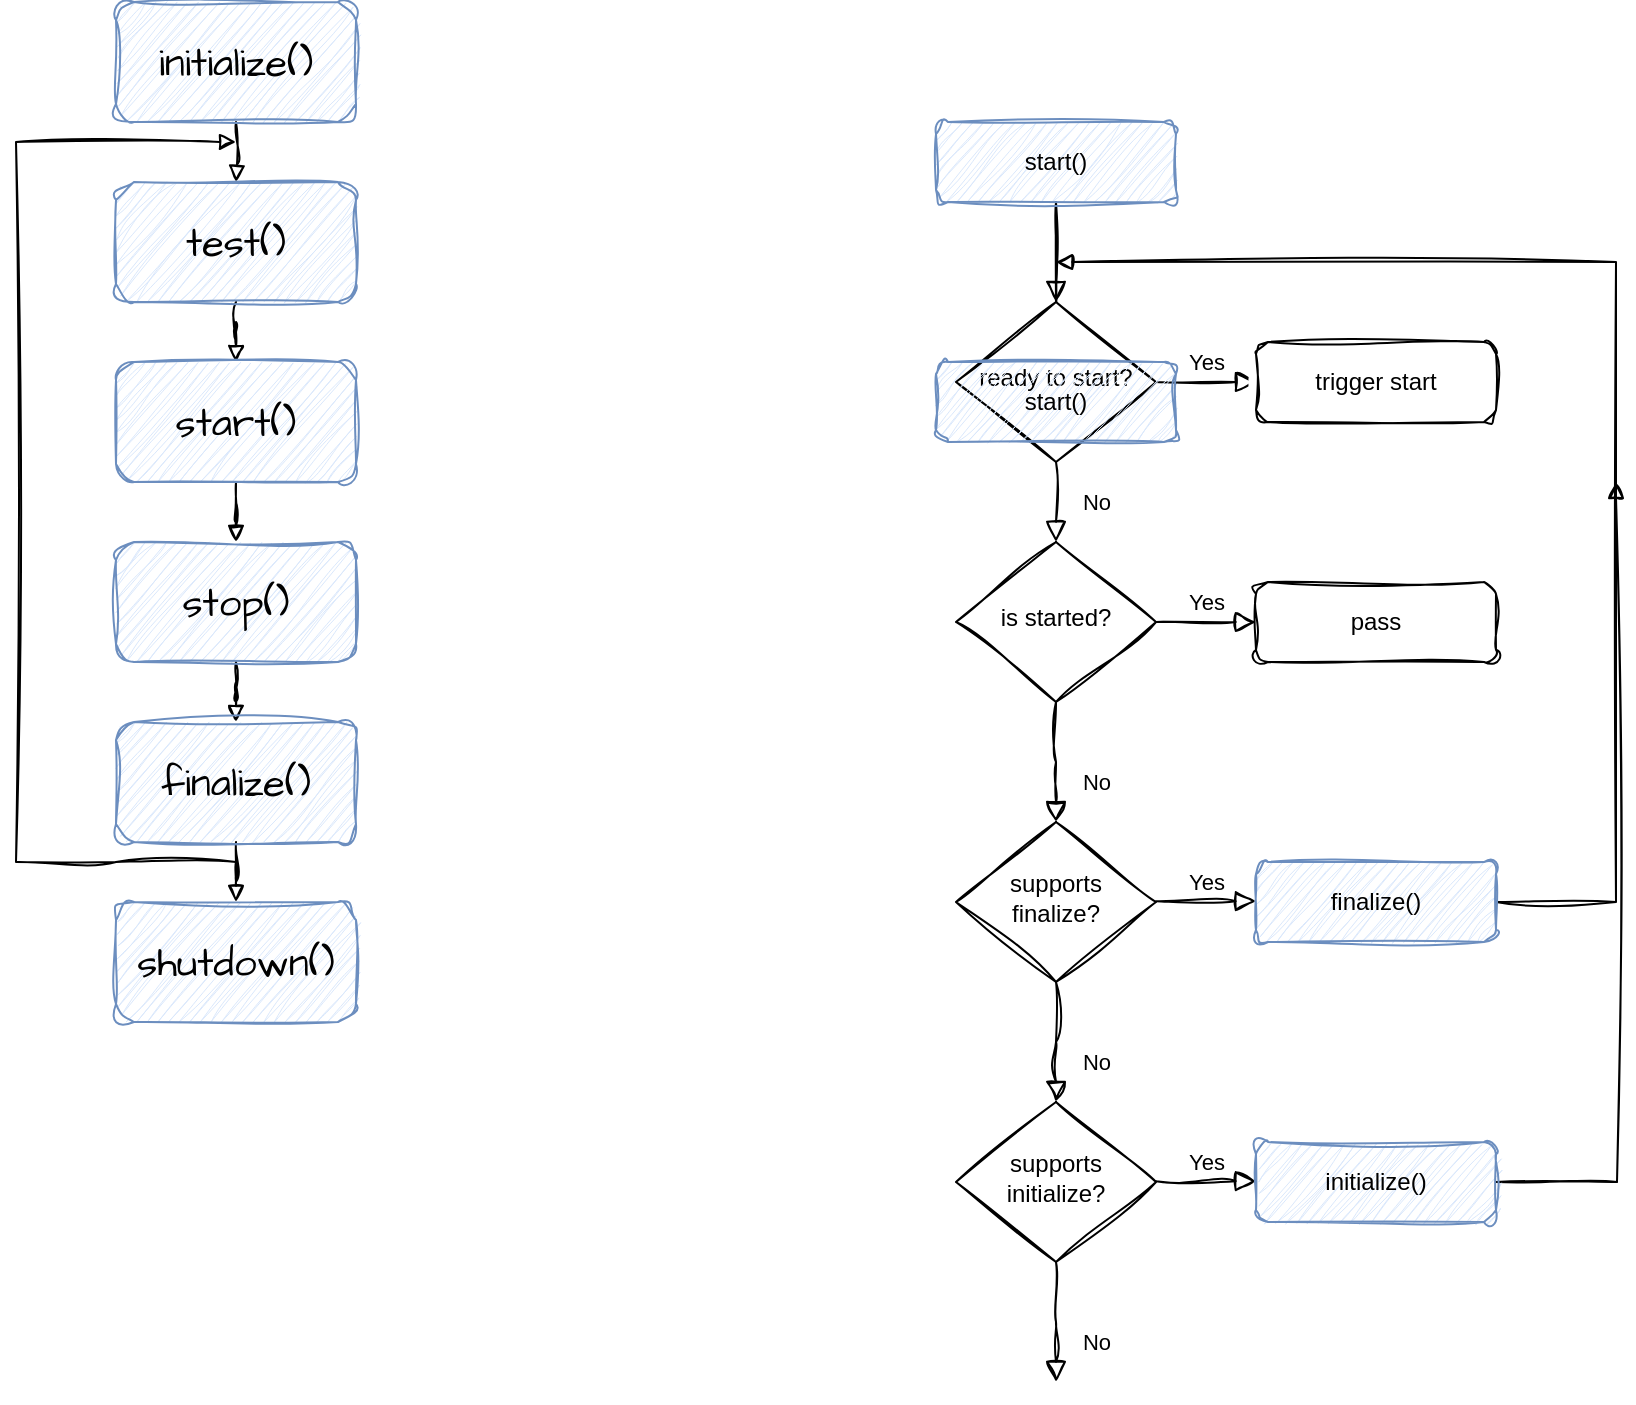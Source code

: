 <mxfile version="20.8.3" type="github"><diagram id="C5RBs43oDa-KdzZeNtuy" name="Page-1"><mxGraphModel dx="1635" dy="532" grid="1" gridSize="10" guides="1" tooltips="1" connect="1" arrows="1" fold="1" page="1" pageScale="1" pageWidth="827" pageHeight="1169" math="0" shadow="0"><root><mxCell id="WIyWlLk6GJQsqaUBKTNV-0"/><mxCell id="WIyWlLk6GJQsqaUBKTNV-1" parent="WIyWlLk6GJQsqaUBKTNV-0"/><mxCell id="WIyWlLk6GJQsqaUBKTNV-2" value="" style="rounded=0;html=1;jettySize=auto;orthogonalLoop=1;fontSize=11;endArrow=block;endFill=0;endSize=8;strokeWidth=1;shadow=0;labelBackgroundColor=none;edgeStyle=orthogonalEdgeStyle;sketch=1;curveFitting=1;jiggle=2;" parent="WIyWlLk6GJQsqaUBKTNV-1" source="WIyWlLk6GJQsqaUBKTNV-3" target="WIyWlLk6GJQsqaUBKTNV-6" edge="1"><mxGeometry relative="1" as="geometry"/></mxCell><mxCell id="BoQXwbfBS9L9kWEtGeXQ-29" value="" style="edgeStyle=orthogonalEdgeStyle;rounded=0;sketch=1;hachureGap=4;jiggle=2;curveFitting=1;orthogonalLoop=1;jettySize=auto;html=1;fontFamily=Architects Daughter;fontSource=https%3A%2F%2Ffonts.googleapis.com%2Fcss%3Ffamily%3DArchitects%2BDaughter;fontSize=16;endArrow=block;endFill=0;" edge="1" parent="WIyWlLk6GJQsqaUBKTNV-1" source="WIyWlLk6GJQsqaUBKTNV-3" target="BoQXwbfBS9L9kWEtGeXQ-28"><mxGeometry relative="1" as="geometry"/></mxCell><mxCell id="WIyWlLk6GJQsqaUBKTNV-3" value="start()" style="rounded=1;whiteSpace=wrap;html=1;fontSize=12;glass=0;strokeWidth=1;shadow=0;sketch=1;curveFitting=1;jiggle=2;fillColor=#dae8fc;strokeColor=#6c8ebf;" parent="WIyWlLk6GJQsqaUBKTNV-1" vertex="1"><mxGeometry x="350" y="90" width="120" height="40" as="geometry"/></mxCell><mxCell id="WIyWlLk6GJQsqaUBKTNV-4" value="No" style="rounded=0;html=1;jettySize=auto;orthogonalLoop=1;fontSize=11;endArrow=block;endFill=0;endSize=8;strokeWidth=1;shadow=0;labelBackgroundColor=none;edgeStyle=orthogonalEdgeStyle;sketch=1;curveFitting=1;jiggle=2;" parent="WIyWlLk6GJQsqaUBKTNV-1" source="WIyWlLk6GJQsqaUBKTNV-6" target="WIyWlLk6GJQsqaUBKTNV-10" edge="1"><mxGeometry y="20" relative="1" as="geometry"><mxPoint as="offset"/></mxGeometry></mxCell><mxCell id="WIyWlLk6GJQsqaUBKTNV-5" value="Yes" style="edgeStyle=orthogonalEdgeStyle;rounded=0;html=1;jettySize=auto;orthogonalLoop=1;fontSize=11;endArrow=block;endFill=0;endSize=8;strokeWidth=1;shadow=0;labelBackgroundColor=none;sketch=1;curveFitting=1;jiggle=2;" parent="WIyWlLk6GJQsqaUBKTNV-1" source="WIyWlLk6GJQsqaUBKTNV-6" target="WIyWlLk6GJQsqaUBKTNV-7" edge="1"><mxGeometry y="10" relative="1" as="geometry"><mxPoint as="offset"/></mxGeometry></mxCell><mxCell id="WIyWlLk6GJQsqaUBKTNV-6" value="ready to start?" style="rhombus;whiteSpace=wrap;html=1;shadow=0;fontFamily=Helvetica;fontSize=12;align=center;strokeWidth=1;spacing=6;spacingTop=-4;sketch=1;curveFitting=1;jiggle=2;" parent="WIyWlLk6GJQsqaUBKTNV-1" vertex="1"><mxGeometry x="360" y="180" width="100" height="80" as="geometry"/></mxCell><mxCell id="WIyWlLk6GJQsqaUBKTNV-7" value="trigger start" style="rounded=1;whiteSpace=wrap;html=1;fontSize=12;glass=0;strokeWidth=1;shadow=0;sketch=1;curveFitting=1;jiggle=2;" parent="WIyWlLk6GJQsqaUBKTNV-1" vertex="1"><mxGeometry x="510" y="200" width="120" height="40" as="geometry"/></mxCell><mxCell id="WIyWlLk6GJQsqaUBKTNV-8" value="No" style="rounded=0;html=1;jettySize=auto;orthogonalLoop=1;fontSize=11;endArrow=block;endFill=0;endSize=8;strokeWidth=1;shadow=0;labelBackgroundColor=none;edgeStyle=orthogonalEdgeStyle;sketch=1;curveFitting=1;jiggle=2;" parent="WIyWlLk6GJQsqaUBKTNV-1" source="WIyWlLk6GJQsqaUBKTNV-10" edge="1"><mxGeometry x="0.333" y="20" relative="1" as="geometry"><mxPoint as="offset"/><mxPoint x="410" y="440" as="targetPoint"/></mxGeometry></mxCell><mxCell id="WIyWlLk6GJQsqaUBKTNV-9" value="Yes" style="edgeStyle=orthogonalEdgeStyle;rounded=0;html=1;jettySize=auto;orthogonalLoop=1;fontSize=11;endArrow=block;endFill=0;endSize=8;strokeWidth=1;shadow=0;labelBackgroundColor=none;sketch=1;curveFitting=1;jiggle=2;" parent="WIyWlLk6GJQsqaUBKTNV-1" source="WIyWlLk6GJQsqaUBKTNV-10" target="WIyWlLk6GJQsqaUBKTNV-12" edge="1"><mxGeometry y="10" relative="1" as="geometry"><mxPoint as="offset"/></mxGeometry></mxCell><mxCell id="WIyWlLk6GJQsqaUBKTNV-10" value="is started?" style="rhombus;whiteSpace=wrap;html=1;shadow=0;fontFamily=Helvetica;fontSize=12;align=center;strokeWidth=1;spacing=6;spacingTop=-4;sketch=1;curveFitting=1;jiggle=2;" parent="WIyWlLk6GJQsqaUBKTNV-1" vertex="1"><mxGeometry x="360" y="300" width="100" height="80" as="geometry"/></mxCell><mxCell id="WIyWlLk6GJQsqaUBKTNV-12" value="pass" style="rounded=1;whiteSpace=wrap;html=1;fontSize=12;glass=0;strokeWidth=1;shadow=0;sketch=1;curveFitting=1;jiggle=2;" parent="WIyWlLk6GJQsqaUBKTNV-1" vertex="1"><mxGeometry x="510" y="320" width="120" height="40" as="geometry"/></mxCell><mxCell id="BoQXwbfBS9L9kWEtGeXQ-13" value="No" style="rounded=0;html=1;jettySize=auto;orthogonalLoop=1;fontSize=11;endArrow=block;endFill=0;endSize=8;strokeWidth=1;shadow=0;labelBackgroundColor=none;edgeStyle=orthogonalEdgeStyle;sketch=1;curveFitting=1;jiggle=2;" edge="1" parent="WIyWlLk6GJQsqaUBKTNV-1" source="BoQXwbfBS9L9kWEtGeXQ-14"><mxGeometry x="0.333" y="20" relative="1" as="geometry"><mxPoint as="offset"/><mxPoint x="410" y="580" as="targetPoint"/></mxGeometry></mxCell><mxCell id="BoQXwbfBS9L9kWEtGeXQ-14" value="supports finalize?" style="rhombus;whiteSpace=wrap;html=1;shadow=0;fontFamily=Helvetica;fontSize=12;align=center;strokeWidth=1;spacing=6;spacingTop=-4;sketch=1;curveFitting=1;jiggle=2;" vertex="1" parent="WIyWlLk6GJQsqaUBKTNV-1"><mxGeometry x="360" y="440" width="100" height="80" as="geometry"/></mxCell><mxCell id="BoQXwbfBS9L9kWEtGeXQ-17" value="Yes" style="edgeStyle=orthogonalEdgeStyle;rounded=0;html=1;jettySize=auto;orthogonalLoop=1;fontSize=11;endArrow=block;endFill=0;endSize=8;strokeWidth=1;shadow=0;labelBackgroundColor=none;sketch=1;curveFitting=1;jiggle=2;" edge="1" parent="WIyWlLk6GJQsqaUBKTNV-1"><mxGeometry y="10" relative="1" as="geometry"><mxPoint as="offset"/><mxPoint x="460" y="479.57" as="sourcePoint"/><mxPoint x="510" y="479.57" as="targetPoint"/></mxGeometry></mxCell><mxCell id="BoQXwbfBS9L9kWEtGeXQ-19" style="edgeStyle=orthogonalEdgeStyle;rounded=0;sketch=1;hachureGap=4;jiggle=2;curveFitting=1;orthogonalLoop=1;jettySize=auto;html=1;fontFamily=Architects Daughter;fontSource=https%3A%2F%2Ffonts.googleapis.com%2Fcss%3Ffamily%3DArchitects%2BDaughter;fontSize=16;endArrow=block;endFill=0;" edge="1" parent="WIyWlLk6GJQsqaUBKTNV-1" source="BoQXwbfBS9L9kWEtGeXQ-18"><mxGeometry relative="1" as="geometry"><mxPoint x="410" y="160" as="targetPoint"/><Array as="points"><mxPoint x="690" y="480"/><mxPoint x="690" y="480"/><mxPoint x="690" y="160"/></Array></mxGeometry></mxCell><mxCell id="BoQXwbfBS9L9kWEtGeXQ-18" value="finalize()" style="rounded=1;whiteSpace=wrap;html=1;fontSize=12;glass=0;strokeWidth=1;shadow=0;sketch=1;curveFitting=1;jiggle=2;fillColor=#dae8fc;strokeColor=#6c8ebf;" vertex="1" parent="WIyWlLk6GJQsqaUBKTNV-1"><mxGeometry x="510" y="460" width="120" height="40" as="geometry"/></mxCell><mxCell id="BoQXwbfBS9L9kWEtGeXQ-23" value="supports initialize?" style="rhombus;whiteSpace=wrap;html=1;shadow=0;fontFamily=Helvetica;fontSize=12;align=center;strokeWidth=1;spacing=6;spacingTop=-4;sketch=1;curveFitting=1;jiggle=2;" vertex="1" parent="WIyWlLk6GJQsqaUBKTNV-1"><mxGeometry x="360" y="580" width="100" height="80" as="geometry"/></mxCell><mxCell id="BoQXwbfBS9L9kWEtGeXQ-24" value="No" style="rounded=0;html=1;jettySize=auto;orthogonalLoop=1;fontSize=11;endArrow=block;endFill=0;endSize=8;strokeWidth=1;shadow=0;labelBackgroundColor=none;edgeStyle=orthogonalEdgeStyle;sketch=1;curveFitting=1;jiggle=2;" edge="1" source="BoQXwbfBS9L9kWEtGeXQ-23" parent="WIyWlLk6GJQsqaUBKTNV-1"><mxGeometry x="0.333" y="20" relative="1" as="geometry"><mxPoint as="offset"/><mxPoint x="410" y="720" as="targetPoint"/></mxGeometry></mxCell><mxCell id="BoQXwbfBS9L9kWEtGeXQ-25" value="Yes" style="edgeStyle=orthogonalEdgeStyle;rounded=0;html=1;jettySize=auto;orthogonalLoop=1;fontSize=11;endArrow=block;endFill=0;endSize=8;strokeWidth=1;shadow=0;labelBackgroundColor=none;sketch=1;curveFitting=1;jiggle=2;" edge="1" parent="WIyWlLk6GJQsqaUBKTNV-1"><mxGeometry y="10" relative="1" as="geometry"><mxPoint as="offset"/><mxPoint x="460" y="619.57" as="sourcePoint"/><mxPoint x="510" y="619.57" as="targetPoint"/></mxGeometry></mxCell><mxCell id="BoQXwbfBS9L9kWEtGeXQ-27" style="edgeStyle=orthogonalEdgeStyle;rounded=0;sketch=1;hachureGap=4;jiggle=2;curveFitting=1;orthogonalLoop=1;jettySize=auto;html=1;fontFamily=Architects Daughter;fontSource=https%3A%2F%2Ffonts.googleapis.com%2Fcss%3Ffamily%3DArchitects%2BDaughter;fontSize=16;endArrow=block;endFill=0;" edge="1" parent="WIyWlLk6GJQsqaUBKTNV-1" source="BoQXwbfBS9L9kWEtGeXQ-26"><mxGeometry relative="1" as="geometry"><mxPoint x="690" y="270" as="targetPoint"/></mxGeometry></mxCell><mxCell id="BoQXwbfBS9L9kWEtGeXQ-26" value="initialize()" style="rounded=1;whiteSpace=wrap;html=1;fontSize=12;glass=0;strokeWidth=1;shadow=0;sketch=1;curveFitting=1;jiggle=2;fillColor=#dae8fc;strokeColor=#6c8ebf;" vertex="1" parent="WIyWlLk6GJQsqaUBKTNV-1"><mxGeometry x="510" y="600" width="120" height="40" as="geometry"/></mxCell><mxCell id="BoQXwbfBS9L9kWEtGeXQ-28" value="start()" style="rounded=1;whiteSpace=wrap;html=1;fontSize=12;glass=0;strokeWidth=1;shadow=0;sketch=1;curveFitting=1;jiggle=2;fillColor=#dae8fc;strokeColor=#6c8ebf;" vertex="1" parent="WIyWlLk6GJQsqaUBKTNV-1"><mxGeometry x="350" y="210" width="120" height="40" as="geometry"/></mxCell><mxCell id="BoQXwbfBS9L9kWEtGeXQ-33" value="" style="edgeStyle=orthogonalEdgeStyle;rounded=0;sketch=1;hachureGap=4;jiggle=2;curveFitting=1;orthogonalLoop=1;jettySize=auto;html=1;fontFamily=Architects Daughter;fontSource=https%3A%2F%2Ffonts.googleapis.com%2Fcss%3Ffamily%3DArchitects%2BDaughter;fontSize=16;endArrow=block;endFill=0;" edge="1" parent="WIyWlLk6GJQsqaUBKTNV-1" target="BoQXwbfBS9L9kWEtGeXQ-32"><mxGeometry relative="1" as="geometry"><mxPoint y="90" as="sourcePoint"/></mxGeometry></mxCell><mxCell id="BoQXwbfBS9L9kWEtGeXQ-37" value="" style="edgeStyle=orthogonalEdgeStyle;rounded=0;sketch=1;hachureGap=4;jiggle=2;curveFitting=1;orthogonalLoop=1;jettySize=auto;html=1;fontFamily=Architects Daughter;fontSource=https%3A%2F%2Ffonts.googleapis.com%2Fcss%3Ffamily%3DArchitects%2BDaughter;fontSize=16;endArrow=block;endFill=0;" edge="1" parent="WIyWlLk6GJQsqaUBKTNV-1" source="BoQXwbfBS9L9kWEtGeXQ-32" target="BoQXwbfBS9L9kWEtGeXQ-36"><mxGeometry relative="1" as="geometry"/></mxCell><mxCell id="BoQXwbfBS9L9kWEtGeXQ-32" value="test()" style="whiteSpace=wrap;html=1;fillColor=#dae8fc;strokeColor=#6c8ebf;rounded=1;glass=0;strokeWidth=1;shadow=0;sketch=1;curveFitting=1;jiggle=2;hachureGap=4;fontFamily=Architects Daughter;fontSource=https%3A%2F%2Ffonts.googleapis.com%2Fcss%3Ffamily%3DArchitects%2BDaughter;fontSize=20;" vertex="1" parent="WIyWlLk6GJQsqaUBKTNV-1"><mxGeometry x="-60" y="120" width="120" height="60" as="geometry"/></mxCell><mxCell id="BoQXwbfBS9L9kWEtGeXQ-34" value="initialize()" style="whiteSpace=wrap;html=1;fontSize=20;fontFamily=Architects Daughter;fillColor=#dae8fc;strokeColor=#6c8ebf;rounded=1;glass=0;strokeWidth=1;shadow=0;sketch=1;curveFitting=1;jiggle=2;hachureGap=4;fontSource=https%3A%2F%2Ffonts.googleapis.com%2Fcss%3Ffamily%3DArchitects%2BDaughter;" vertex="1" parent="WIyWlLk6GJQsqaUBKTNV-1"><mxGeometry x="-60" y="30" width="120" height="60" as="geometry"/></mxCell><mxCell id="BoQXwbfBS9L9kWEtGeXQ-39" value="" style="edgeStyle=orthogonalEdgeStyle;rounded=0;sketch=1;hachureGap=4;jiggle=2;curveFitting=1;orthogonalLoop=1;jettySize=auto;html=1;fontFamily=Architects Daughter;fontSource=https%3A%2F%2Ffonts.googleapis.com%2Fcss%3Ffamily%3DArchitects%2BDaughter;fontSize=16;endArrow=block;endFill=0;" edge="1" parent="WIyWlLk6GJQsqaUBKTNV-1" source="BoQXwbfBS9L9kWEtGeXQ-36" target="BoQXwbfBS9L9kWEtGeXQ-38"><mxGeometry relative="1" as="geometry"/></mxCell><mxCell id="BoQXwbfBS9L9kWEtGeXQ-36" value="start()" style="whiteSpace=wrap;html=1;fontSize=20;fontFamily=Architects Daughter;fillColor=#dae8fc;strokeColor=#6c8ebf;rounded=1;glass=0;strokeWidth=1;shadow=0;sketch=1;curveFitting=1;jiggle=2;hachureGap=4;fontSource=https%3A%2F%2Ffonts.googleapis.com%2Fcss%3Ffamily%3DArchitects%2BDaughter;" vertex="1" parent="WIyWlLk6GJQsqaUBKTNV-1"><mxGeometry x="-60" y="210" width="120" height="60" as="geometry"/></mxCell><mxCell id="BoQXwbfBS9L9kWEtGeXQ-41" value="" style="edgeStyle=orthogonalEdgeStyle;rounded=0;sketch=1;hachureGap=4;jiggle=2;curveFitting=1;orthogonalLoop=1;jettySize=auto;html=1;fontFamily=Architects Daughter;fontSource=https%3A%2F%2Ffonts.googleapis.com%2Fcss%3Ffamily%3DArchitects%2BDaughter;fontSize=16;endArrow=block;endFill=0;" edge="1" parent="WIyWlLk6GJQsqaUBKTNV-1" source="BoQXwbfBS9L9kWEtGeXQ-38" target="BoQXwbfBS9L9kWEtGeXQ-40"><mxGeometry relative="1" as="geometry"/></mxCell><mxCell id="BoQXwbfBS9L9kWEtGeXQ-38" value="stop()" style="whiteSpace=wrap;html=1;fontSize=20;fontFamily=Architects Daughter;fillColor=#dae8fc;strokeColor=#6c8ebf;rounded=1;glass=0;strokeWidth=1;shadow=0;sketch=1;curveFitting=1;jiggle=2;hachureGap=4;fontSource=https%3A%2F%2Ffonts.googleapis.com%2Fcss%3Ffamily%3DArchitects%2BDaughter;" vertex="1" parent="WIyWlLk6GJQsqaUBKTNV-1"><mxGeometry x="-60" y="300" width="120" height="60" as="geometry"/></mxCell><mxCell id="BoQXwbfBS9L9kWEtGeXQ-43" value="" style="edgeStyle=orthogonalEdgeStyle;rounded=0;sketch=1;hachureGap=4;jiggle=2;curveFitting=1;orthogonalLoop=1;jettySize=auto;html=1;fontFamily=Architects Daughter;fontSource=https%3A%2F%2Ffonts.googleapis.com%2Fcss%3Ffamily%3DArchitects%2BDaughter;fontSize=16;endArrow=block;endFill=0;" edge="1" parent="WIyWlLk6GJQsqaUBKTNV-1" source="BoQXwbfBS9L9kWEtGeXQ-40" target="BoQXwbfBS9L9kWEtGeXQ-42"><mxGeometry relative="1" as="geometry"/></mxCell><mxCell id="BoQXwbfBS9L9kWEtGeXQ-44" style="edgeStyle=orthogonalEdgeStyle;rounded=0;sketch=1;hachureGap=4;jiggle=2;curveFitting=1;orthogonalLoop=1;jettySize=auto;html=1;fontFamily=Architects Daughter;fontSource=https%3A%2F%2Ffonts.googleapis.com%2Fcss%3Ffamily%3DArchitects%2BDaughter;fontSize=16;endArrow=block;endFill=0;" edge="1" parent="WIyWlLk6GJQsqaUBKTNV-1"><mxGeometry relative="1" as="geometry"><mxPoint y="100" as="targetPoint"/><mxPoint y="460" as="sourcePoint"/><Array as="points"><mxPoint x="-60" y="460"/><mxPoint x="-110" y="460"/><mxPoint x="-110" y="100"/></Array></mxGeometry></mxCell><mxCell id="BoQXwbfBS9L9kWEtGeXQ-40" value="finalize()" style="whiteSpace=wrap;html=1;fontSize=20;fontFamily=Architects Daughter;fillColor=#dae8fc;strokeColor=#6c8ebf;rounded=1;glass=0;strokeWidth=1;shadow=0;sketch=1;curveFitting=1;jiggle=2;hachureGap=4;fontSource=https%3A%2F%2Ffonts.googleapis.com%2Fcss%3Ffamily%3DArchitects%2BDaughter;" vertex="1" parent="WIyWlLk6GJQsqaUBKTNV-1"><mxGeometry x="-60" y="390" width="120" height="60" as="geometry"/></mxCell><mxCell id="BoQXwbfBS9L9kWEtGeXQ-42" value="shutdown()" style="whiteSpace=wrap;html=1;fontSize=20;fontFamily=Architects Daughter;fillColor=#dae8fc;strokeColor=#6c8ebf;rounded=1;glass=0;strokeWidth=1;shadow=0;sketch=1;curveFitting=1;jiggle=2;hachureGap=4;fontSource=https%3A%2F%2Ffonts.googleapis.com%2Fcss%3Ffamily%3DArchitects%2BDaughter;" vertex="1" parent="WIyWlLk6GJQsqaUBKTNV-1"><mxGeometry x="-60" y="480" width="120" height="60" as="geometry"/></mxCell></root></mxGraphModel></diagram></mxfile>